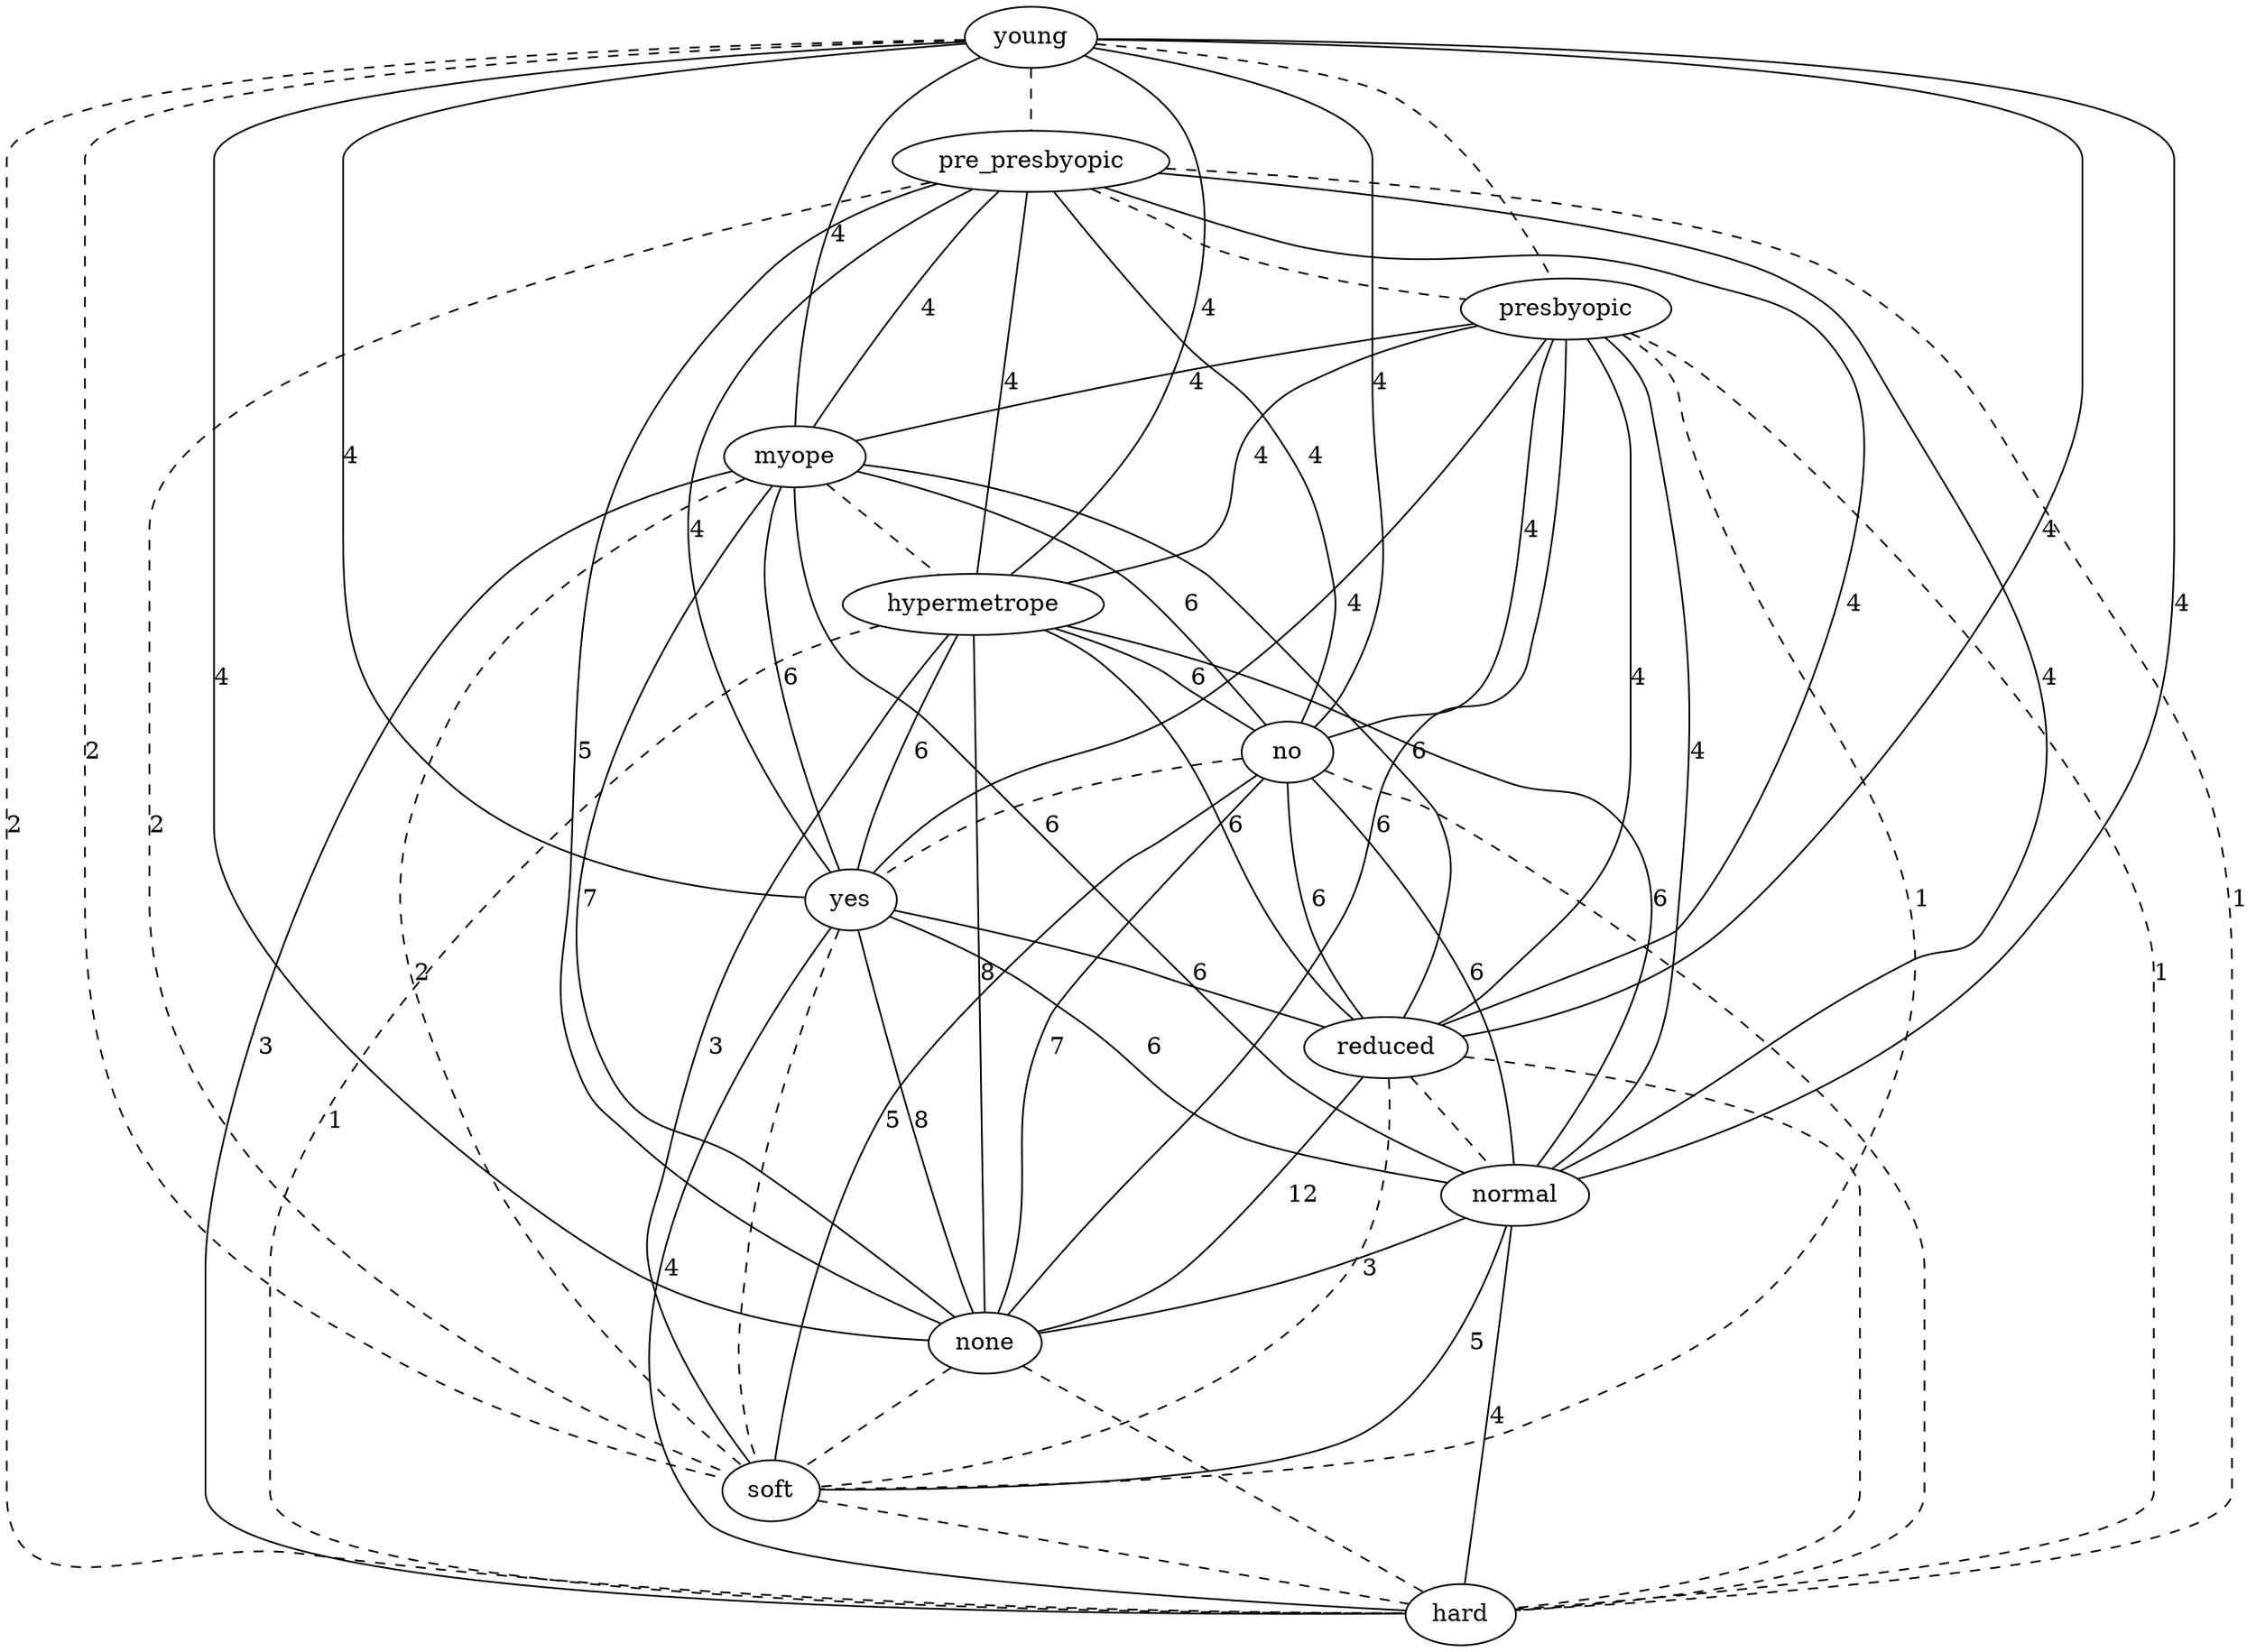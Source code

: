 strict graph "" {
young;
pre_presbyopic;
presbyopic;
myope;
hypermetrope;
no;
yes;
reduced;
normal;
none;
soft;
hard;
young -- pre_presbyopic  [color=black, style=dashed];
young -- presbyopic  [color=black, style=dashed];
young -- myope  [color=black, label=4, style=solid];
young -- hypermetrope  [color=black, label=4, style=solid];
young -- no  [color=black, label=4, style=solid];
young -- yes  [color=black, label=4, style=solid];
young -- reduced  [color=black, label=4, style=solid];
young -- normal  [color=black, label=4, style=solid];
young -- none  [color=black, label=4, style=solid];
young -- soft  [color=black, label=2, style=dashed];
young -- hard  [color=black, label=2, style=dashed];
pre_presbyopic -- presbyopic  [color=black, style=dashed];
pre_presbyopic -- myope  [color=black, label=4, style=solid];
pre_presbyopic -- hypermetrope  [color=black, label=4, style=solid];
pre_presbyopic -- no  [color=black, label=4, style=solid];
pre_presbyopic -- yes  [color=black, label=4, style=solid];
pre_presbyopic -- reduced  [color=black, label=4, style=solid];
pre_presbyopic -- normal  [color=black, label=4, style=solid];
pre_presbyopic -- none  [color=black, label=5, style=solid];
pre_presbyopic -- soft  [color=black, label=2, style=dashed];
pre_presbyopic -- hard  [color=black, label=1, style=dashed];
presbyopic -- myope  [color=black, label=4, style=solid];
presbyopic -- hypermetrope  [color=black, label=4, style=solid];
presbyopic -- no  [color=black, label=4, style=solid];
presbyopic -- yes  [color=black, label=4, style=solid];
presbyopic -- reduced  [color=black, label=4, style=solid];
presbyopic -- normal  [color=black, label=4, style=solid];
presbyopic -- none  [color=black, label=6, style=solid];
presbyopic -- soft  [color=black, label=1, style=dashed];
presbyopic -- hard  [color=black, label=1, style=dashed];
myope -- hypermetrope  [color=black, style=dashed];
myope -- no  [color=black, label=6, style=solid];
myope -- yes  [color=black, label=6, style=solid];
myope -- reduced  [color=black, label=6, style=solid];
myope -- normal  [color=black, label=6, style=solid];
myope -- none  [color=black, label=7, style=solid];
myope -- soft  [color=black, label=2, style=dashed];
myope -- hard  [color=black, label=3, style=solid];
hypermetrope -- no  [color=black, label=6, style=solid];
hypermetrope -- yes  [color=black, label=6, style=solid];
hypermetrope -- reduced  [color=black, label=6, style=solid];
hypermetrope -- normal  [color=black, label=6, style=solid];
hypermetrope -- none  [color=black, label=8, style=solid];
hypermetrope -- soft  [color=black, label=3, style=solid];
hypermetrope -- hard  [color=black, label=1, style=dashed];
no -- yes  [color=black, style=dashed];
no -- reduced  [color=black, label=6, style=solid];
no -- normal  [color=black, label=6, style=solid];
no -- none  [color=black, label=7, style=solid];
no -- soft  [color=black, label=5, style=solid];
no -- hard  [color=black, style=dashed];
yes -- reduced  [color=black, label=6, style=solid];
yes -- normal  [color=black, label=6, style=solid];
yes -- none  [color=black, label=8, style=solid];
yes -- soft  [color=black, style=dashed];
yes -- hard  [color=black, label=4, style=solid];
reduced -- normal  [color=black, style=dashed];
reduced -- none  [color=black, label=12, style=solid];
reduced -- soft  [color=black, style=dashed];
reduced -- hard  [color=black, style=dashed];
normal -- none  [color=black, label=3, style=solid];
normal -- soft  [color=black, label=5, style=solid];
normal -- hard  [color=black, label=4, style=solid];
none -- soft  [color=black, style=dashed];
none -- hard  [color=black, style=dashed];
soft -- hard  [color=black, style=dashed];
}
